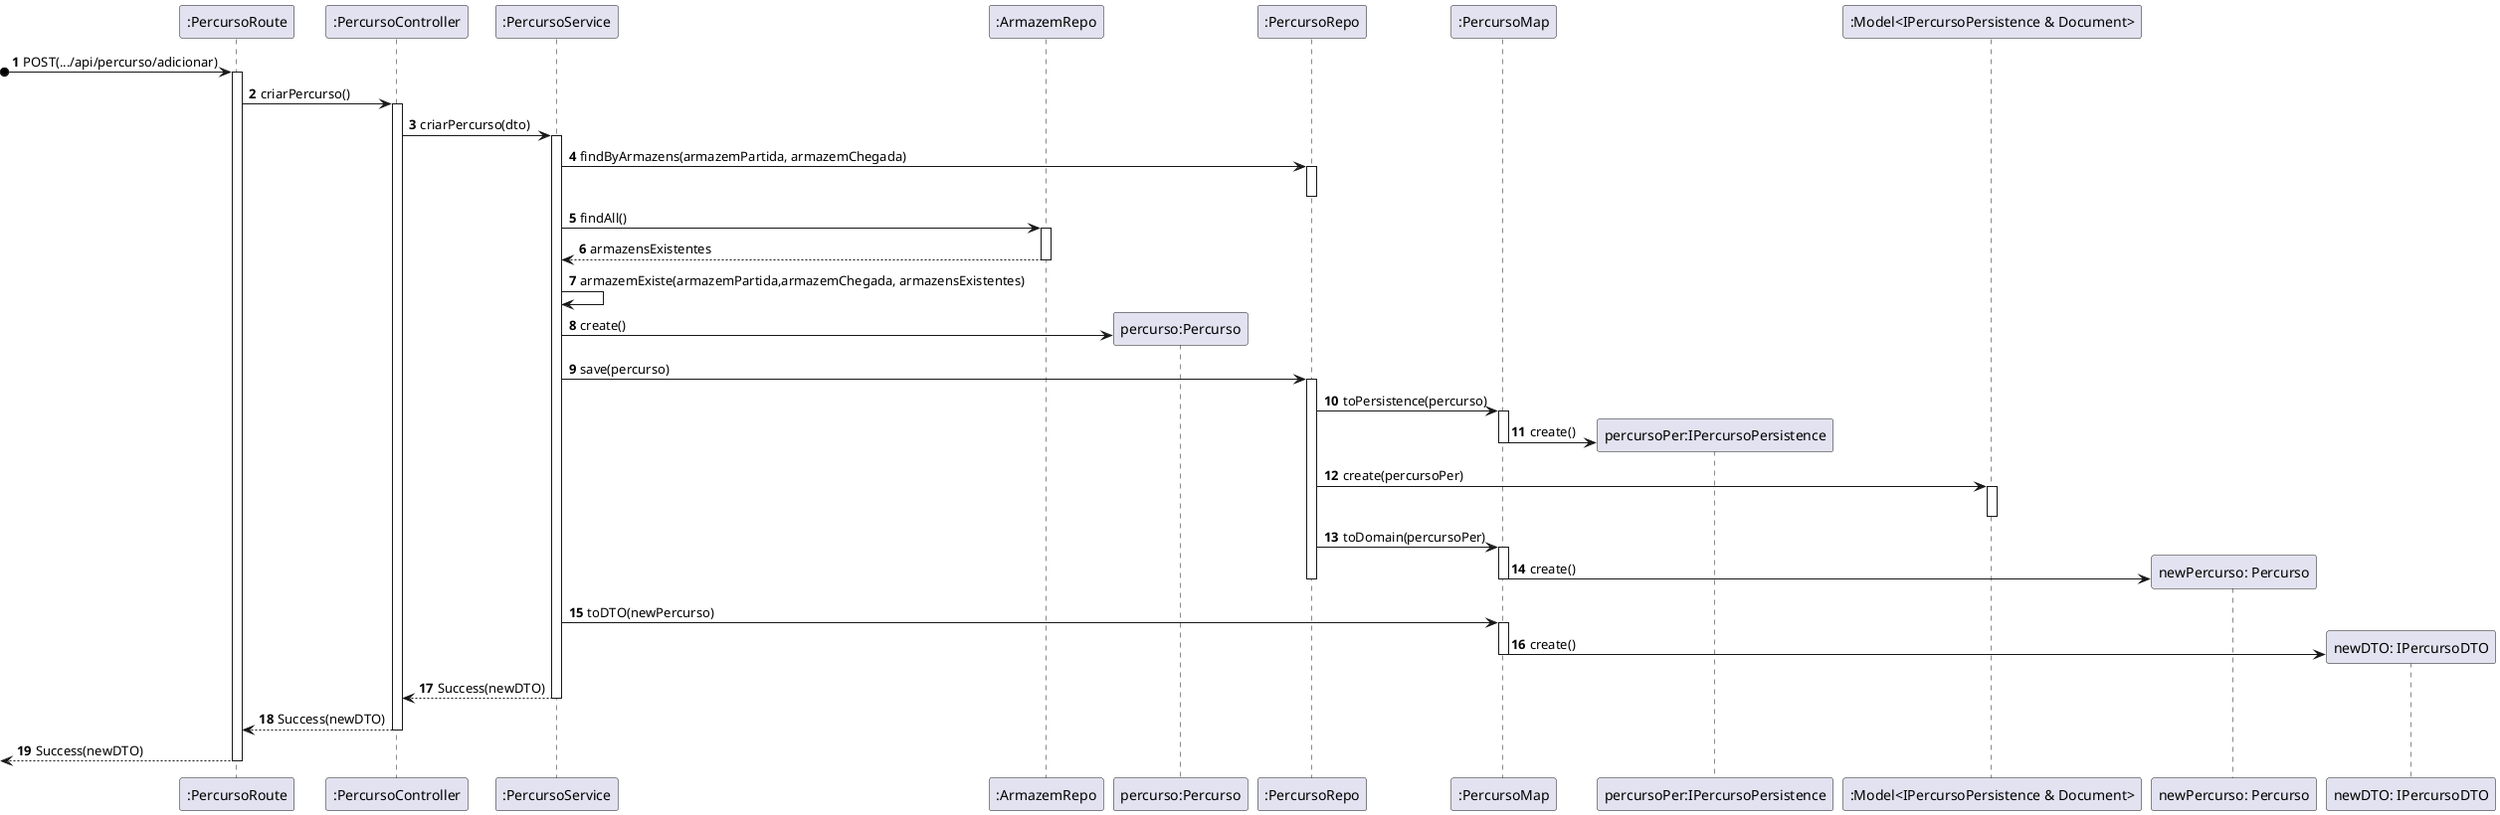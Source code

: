 ﻿@startuml

autonumber

participant ":PercursoRoute" as R
participant ":PercursoController" as CTRL
participant ":PercursoService" as SERV
participant ":ArmazemRepo" as AREPO
participant "percurso:Percurso" as P
participant ":PercursoRepo" as REPO
participant ":PercursoMap" as MAP
participant "percursoPer:IPercursoPersistence" as PP
participant ":Model<IPercursoPersistence & Document>" as MPP
participant "newPercurso: Percurso" as NP
participant "newDTO: IPercursoDTO" as DTO

?o->R : POST(.../api/percurso/adicionar)
activate R
    R->CTRL: criarPercurso()
    activate CTRL
        CTRL->SERV: criarPercurso(dto)
        activate SERV
            SERV -> REPO: findByArmazens(armazemPartida, armazemChegada)
            activate REPO
            deactivate REPO
            SERV -> AREPO: findAll()
            activate AREPO
            AREPO --> SERV: armazensExistentes
            deactivate AREPO
            SERV -> SERV: armazemExiste(armazemPartida,armazemChegada, armazensExistentes)
            SERV-> P**: create()
            SERV-> REPO: save(percurso)
            activate REPO
                REPO->MAP: toPersistence(percurso)
                activate MAP
                    MAP->PP**: create()
                deactivate MAP
                REPO->MPP: create(percursoPer)
                activate MPP
                deactivate MPP
                REPO->MAP: toDomain(percursoPer)
                activate MAP
                    MAP->NP**: create()
                deactivate MAP  
            deactivate REPO
            SERV-> MAP: toDTO(newPercurso)
            activate MAP
                MAP-> DTO**: create()
            deactivate MAP
            SERV--> CTRL : Success(newDTO)
        deactivate SERV
        CTRL-->R: Success(newDTO)
    deactivate CTRL
    <--R: Success(newDTO)
deactivate R
@enduml